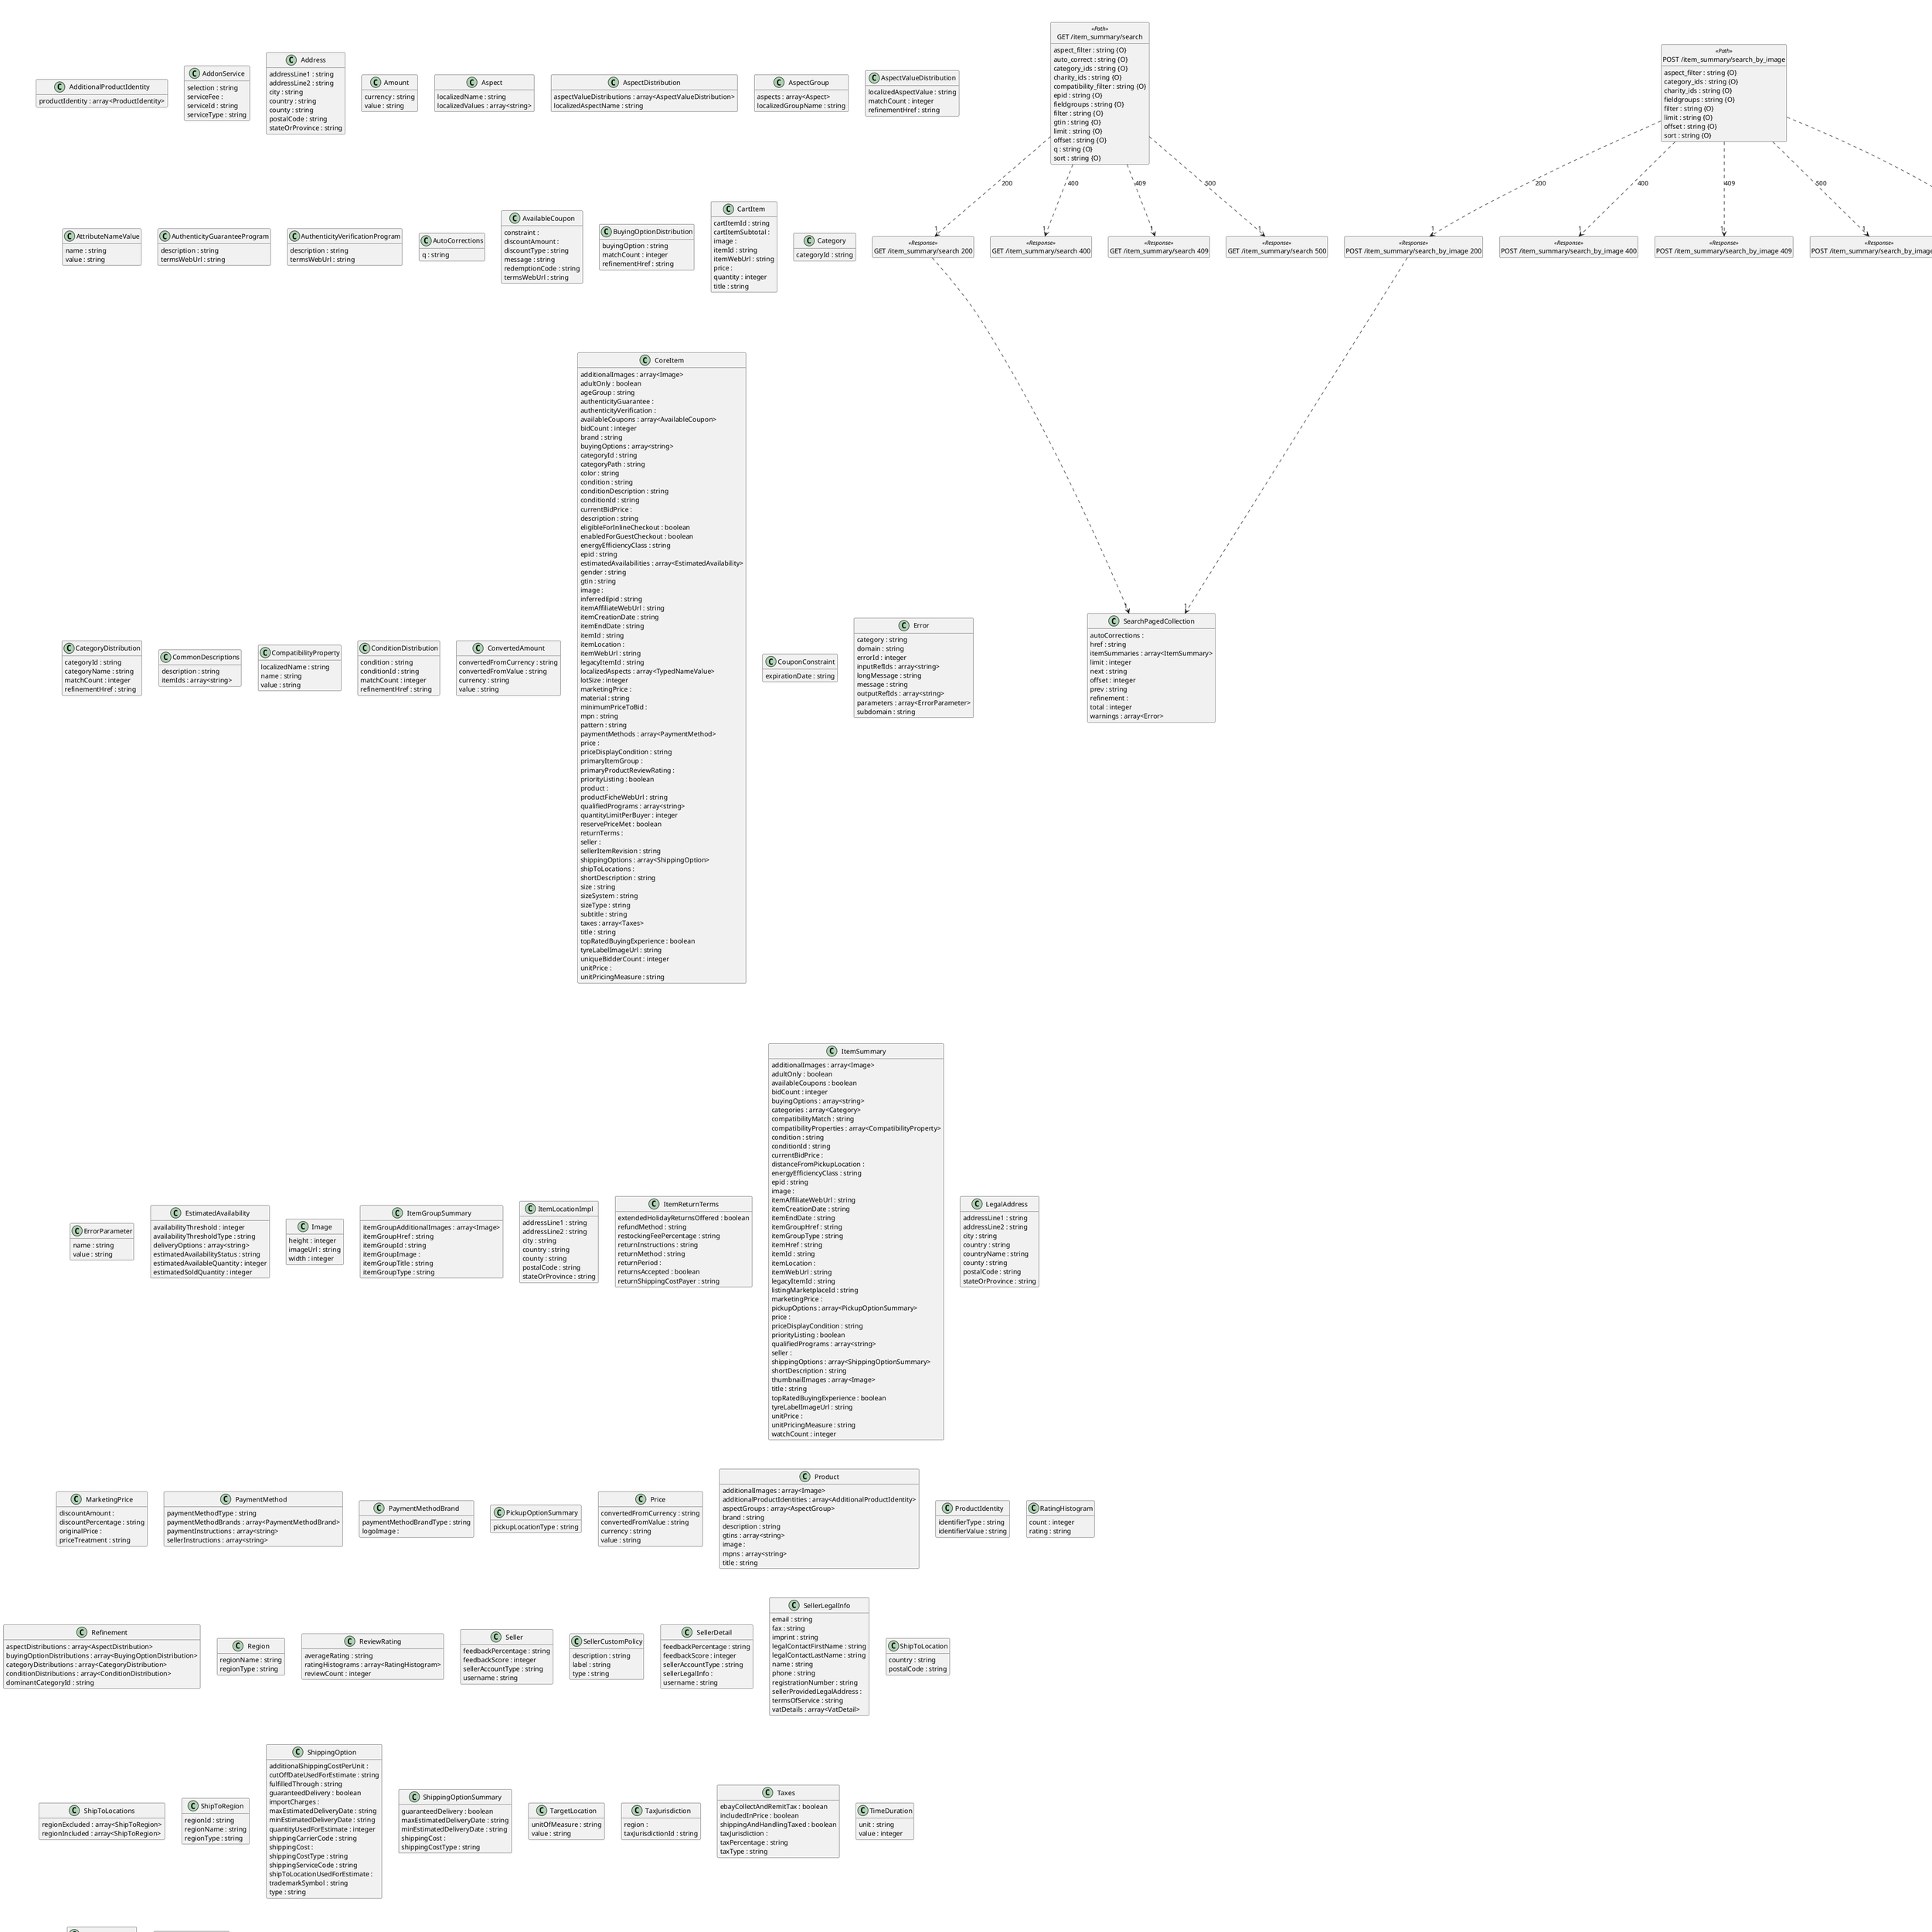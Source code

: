 @startuml OpenApi Type diagram

hide <<Path>> circle
hide <<Response>> circle
hide <<Parameter>> circle
hide empty methods
hide empty fields
set namespaceSeparator none

title Browse API v1.16.0
footer OpenApi Type diagram - futurum.openapi-to-plantuml
class "GET /item_summary/search" <<Path>> {
{field} aspect_filter : string {O}
{field} auto_correct : string {O}
{field} category_ids : string {O}
{field} charity_ids : string {O}
{field} compatibility_filter : string {O}
{field} epid : string {O}
{field} fieldgroups : string {O}
{field} filter : string {O}
{field} gtin : string {O}
{field} limit : string {O}
{field} offset : string {O}
{field} q : string {O}
{field} sort : string {O}
}

class "GET /item_summary/search 200" <<Response>> { }
class "GET /item_summary/search 400" <<Response>> { }
class "GET /item_summary/search 409" <<Response>> { }
class "GET /item_summary/search 500" <<Response>> { }
class "POST /item_summary/search_by_image" <<Path>> {
{field} aspect_filter : string {O}
{field} category_ids : string {O}
{field} charity_ids : string {O}
{field} fieldgroups : string {O}
{field} filter : string {O}
{field} limit : string {O}
{field} offset : string {O}
{field} sort : string {O}
}

class "POST /item_summary/search_by_image 200" <<Response>> { }
class "POST /item_summary/search_by_image 400" <<Response>> { }
class "POST /item_summary/search_by_image 409" <<Response>> { }
class "POST /item_summary/search_by_image 500" <<Response>> { }
class "GET /item/{item_id}" <<Path>> {
{field} fieldgroups : string {O}
{field} item_id : string
}

class "GET /item/{item_id} 200" <<Response>> { }
class "GET /item/{item_id} 400" <<Response>> { }
class "GET /item/{item_id} 404" <<Response>> { }
class "GET /item/{item_id} 409" <<Response>> { }
class "GET /item/{item_id} 500" <<Response>> { }
class "GET /item/get_item_by_legacy_id" <<Path>> {
{field} fieldgroups : string {O}
{field} legacy_item_id : string
{field} legacy_variation_id : string {O}
{field} legacy_variation_sku : string {O}
}

class "GET /item/get_item_by_legacy_id 200" <<Response>> { }
class "GET /item/get_item_by_legacy_id 400" <<Response>> { }
class "GET /item/get_item_by_legacy_id 404" <<Response>> { }
class "GET /item/get_item_by_legacy_id 409" <<Response>> { }
class "GET /item/get_item_by_legacy_id 500" <<Response>> { }
class "GET /item/" <<Path>> {
{field} item_ids : string {O}
{field} item_group_ids : string {O}
}

class "GET /item/ 200" <<Response>> { }
class "GET /item/ 400" <<Response>> { }
class "GET /item/ 404" <<Response>> { }
class "GET /item/ 409" <<Response>> { }
class "GET /item/ 500" <<Response>> { }
class "GET /item/get_items_by_item_group" <<Path>> {
{field} item_group_id : string
}

class "GET /item/get_items_by_item_group 200" <<Response>> { }
class "GET /item/get_items_by_item_group 400" <<Response>> { }
class "GET /item/get_items_by_item_group 404" <<Response>> { }
class "GET /item/get_items_by_item_group 409" <<Response>> { }
class "GET /item/get_items_by_item_group 500" <<Response>> { }
class "POST /item/{item_id}/check_compatibility" <<Path>> {
{field} item_id : string
{field} X-EBAY-C-MARKETPLACE-ID : string
}

class "POST /item/{item_id}/check_compatibility 200" <<Response>> { }
class "POST /item/{item_id}/check_compatibility 400" <<Response>> { }
class "POST /item/{item_id}/check_compatibility 404" <<Response>> { }
class "POST /item/{item_id}/check_compatibility 409" <<Response>> { }
class "POST /item/{item_id}/check_compatibility 500" <<Response>> { }
class "POST /shopping_cart/add_item" <<Path>> {
}

class "POST /shopping_cart/add_item 200" <<Response>> { }
class "POST /shopping_cart/add_item 204" <<Response>> { }
class "POST /shopping_cart/add_item 400" <<Response>> { }
class "POST /shopping_cart/add_item 403" <<Response>> { }
class "POST /shopping_cart/add_item 409" <<Response>> { }
class "POST /shopping_cart/add_item 500" <<Response>> { }
class "GET /shopping_cart/" <<Path>> {
}

class "GET /shopping_cart/ 200" <<Response>> { }
class "GET /shopping_cart/ 204" <<Response>> { }
class "GET /shopping_cart/ 400" <<Response>> { }
class "GET /shopping_cart/ 403" <<Response>> { }
class "GET /shopping_cart/ 404" <<Response>> { }
class "GET /shopping_cart/ 500" <<Response>> { }
class "POST /shopping_cart/remove_item" <<Path>> {
}

class "POST /shopping_cart/remove_item 200" <<Response>> { }
class "POST /shopping_cart/remove_item 204" <<Response>> { }
class "POST /shopping_cart/remove_item 400" <<Response>> { }
class "POST /shopping_cart/remove_item 403" <<Response>> { }
class "POST /shopping_cart/remove_item 409" <<Response>> { }
class "POST /shopping_cart/remove_item 500" <<Response>> { }
class "POST /shopping_cart/update_quantity" <<Path>> {
}

class "POST /shopping_cart/update_quantity 200" <<Response>> { }
class "POST /shopping_cart/update_quantity 400" <<Response>> { }
class "POST /shopping_cart/update_quantity 403" <<Response>> { }
class "POST /shopping_cart/update_quantity 409" <<Response>> { }
class "POST /shopping_cart/update_quantity 500" <<Response>> { }
class "AddCartItemInput" {
{field} itemId : string
{field} quantity : integer
}

class "AdditionalProductIdentity" {
{field} productIdentity : array<ProductIdentity>
}

class "AddonService" {
{field} selection : string
{field} serviceFee : 
{field} serviceId : string
{field} serviceType : string
}

class "Address" {
{field} addressLine1 : string
{field} addressLine2 : string
{field} city : string
{field} country : string
{field} county : string
{field} postalCode : string
{field} stateOrProvince : string
}

class "Amount" {
{field} currency : string
{field} value : string
}

class "Aspect" {
{field} localizedName : string
{field} localizedValues : array<string>
}

class "AspectDistribution" {
{field} aspectValueDistributions : array<AspectValueDistribution>
{field} localizedAspectName : string
}

class "AspectGroup" {
{field} aspects : array<Aspect>
{field} localizedGroupName : string
}

class "AspectValueDistribution" {
{field} localizedAspectValue : string
{field} matchCount : integer
{field} refinementHref : string
}

class "AttributeNameValue" {
{field} name : string
{field} value : string
}

class "AuthenticityGuaranteeProgram" {
{field} description : string
{field} termsWebUrl : string
}

class "AuthenticityVerificationProgram" {
{field} description : string
{field} termsWebUrl : string
}

class "AutoCorrections" {
{field} q : string
}

class "AvailableCoupon" {
{field} constraint : 
{field} discountAmount : 
{field} discountType : string
{field} message : string
{field} redemptionCode : string
{field} termsWebUrl : string
}

class "BuyingOptionDistribution" {
{field} buyingOption : string
{field} matchCount : integer
{field} refinementHref : string
}

class "CartItem" {
{field} cartItemId : string
{field} cartItemSubtotal : 
{field} image : 
{field} itemId : string
{field} itemWebUrl : string
{field} price : 
{field} quantity : integer
{field} title : string
}

class "Category" {
{field} categoryId : string
}

class "CategoryDistribution" {
{field} categoryId : string
{field} categoryName : string
{field} matchCount : integer
{field} refinementHref : string
}

class "CommonDescriptions" {
{field} description : string
{field} itemIds : array<string>
}

class "CompatibilityPayload" {
{field} compatibilityProperties : array<AttributeNameValue>
}

class "CompatibilityProperty" {
{field} localizedName : string
{field} name : string
{field} value : string
}

class "CompatibilityResponse" {
{field} compatibilityStatus : string
{field} warnings : array<Error>
}

class "ConditionDistribution" {
{field} condition : string
{field} conditionId : string
{field} matchCount : integer
{field} refinementHref : string
}

class "ConvertedAmount" {
{field} convertedFromCurrency : string
{field} convertedFromValue : string
{field} currency : string
{field} value : string
}

class "CoreItem" {
{field} additionalImages : array<Image>
{field} adultOnly : boolean
{field} ageGroup : string
{field} authenticityGuarantee : 
{field} authenticityVerification : 
{field} availableCoupons : array<AvailableCoupon>
{field} bidCount : integer
{field} brand : string
{field} buyingOptions : array<string>
{field} categoryId : string
{field} categoryPath : string
{field} color : string
{field} condition : string
{field} conditionDescription : string
{field} conditionId : string
{field} currentBidPrice : 
{field} description : string
{field} eligibleForInlineCheckout : boolean
{field} enabledForGuestCheckout : boolean
{field} energyEfficiencyClass : string
{field} epid : string
{field} estimatedAvailabilities : array<EstimatedAvailability>
{field} gender : string
{field} gtin : string
{field} image : 
{field} inferredEpid : string
{field} itemAffiliateWebUrl : string
{field} itemCreationDate : string
{field} itemEndDate : string
{field} itemId : string
{field} itemLocation : 
{field} itemWebUrl : string
{field} legacyItemId : string
{field} localizedAspects : array<TypedNameValue>
{field} lotSize : integer
{field} marketingPrice : 
{field} material : string
{field} minimumPriceToBid : 
{field} mpn : string
{field} pattern : string
{field} paymentMethods : array<PaymentMethod>
{field} price : 
{field} priceDisplayCondition : string
{field} primaryItemGroup : 
{field} primaryProductReviewRating : 
{field} priorityListing : boolean
{field} product : 
{field} productFicheWebUrl : string
{field} qualifiedPrograms : array<string>
{field} quantityLimitPerBuyer : integer
{field} reservePriceMet : boolean
{field} returnTerms : 
{field} seller : 
{field} sellerItemRevision : string
{field} shippingOptions : array<ShippingOption>
{field} shipToLocations : 
{field} shortDescription : string
{field} size : string
{field} sizeSystem : string
{field} sizeType : string
{field} subtitle : string
{field} taxes : array<Taxes>
{field} title : string
{field} topRatedBuyingExperience : boolean
{field} tyreLabelImageUrl : string
{field} uniqueBidderCount : integer
{field} unitPrice : 
{field} unitPricingMeasure : string
}

class "CouponConstraint" {
{field} expirationDate : string
}

class "Error" {
{field} category : string
{field} domain : string
{field} errorId : integer
{field} inputRefIds : array<string>
{field} longMessage : string
{field} message : string
{field} outputRefIds : array<string>
{field} parameters : array<ErrorParameter>
{field} subdomain : string
}

class "ErrorParameter" {
{field} name : string
{field} value : string
}

class "EstimatedAvailability" {
{field} availabilityThreshold : integer
{field} availabilityThresholdType : string
{field} deliveryOptions : array<string>
{field} estimatedAvailabilityStatus : string
{field} estimatedAvailableQuantity : integer
{field} estimatedSoldQuantity : integer
}

class "Image" {
{field} height : integer
{field} imageUrl : string
{field} width : integer
}

class "Item" {
{field} additionalImages : array<Image>
{field} addonServices : array<AddonService>
{field} adultOnly : boolean
{field} ageGroup : string
{field} authenticityGuarantee : 
{field} authenticityVerification : 
{field} availableCoupons : array<AvailableCoupon>
{field} bidCount : integer
{field} brand : string
{field} buyingOptions : array<string>
{field} categoryId : string
{field} categoryIdPath : string
{field} categoryPath : string
{field} color : string
{field} condition : string
{field} conditionDescription : string
{field} conditionId : string
{field} currentBidPrice : 
{field} description : string
{field} ecoParticipationFee : 
{field} eligibleForInlineCheckout : boolean
{field} enabledForGuestCheckout : boolean
{field} energyEfficiencyClass : string
{field} epid : string
{field} estimatedAvailabilities : array<EstimatedAvailability>
{field} gender : string
{field} gtin : string
{field} image : 
{field} inferredEpid : string
{field} itemAffiliateWebUrl : string
{field} itemCreationDate : string
{field} itemEndDate : string
{field} itemId : string
{field} itemLocation : 
{field} itemWebUrl : string
{field} legacyItemId : string
{field} listingMarketplaceId : string
{field} localizedAspects : array<TypedNameValue>
{field} lotSize : integer
{field} marketingPrice : 
{field} material : string
{field} minimumPriceToBid : 
{field} mpn : string
{field} pattern : string
{field} paymentMethods : array<PaymentMethod>
{field} price : 
{field} priceDisplayCondition : string
{field} primaryItemGroup : 
{field} primaryProductReviewRating : 
{field} priorityListing : boolean
{field} product : 
{field} productFicheWebUrl : string
{field} qualifiedPrograms : array<string>
{field} quantityLimitPerBuyer : integer
{field} reservePriceMet : boolean
{field} returnTerms : 
{field} seller : 
{field} sellerCustomPolicies : array<SellerCustomPolicy>
{field} sellerItemRevision : string
{field} shippingOptions : array<ShippingOption>
{field} shipToLocations : 
{field} shortDescription : string
{field} size : string
{field} sizeSystem : string
{field} sizeType : string
{field} subtitle : string
{field} taxes : array<Taxes>
{field} title : string
{field} topRatedBuyingExperience : boolean
{field} tyreLabelImageUrl : string
{field} uniqueBidderCount : integer
{field} unitPrice : 
{field} unitPricingMeasure : string
{field} warnings : array<Error>
{field} watchCount : integer
}

class "ItemGroup" {
{field} commonDescriptions : array<CommonDescriptions>
{field} items : array<Item>
{field} warnings : array<Error>
}

class "ItemGroupSummary" {
{field} itemGroupAdditionalImages : array<Image>
{field} itemGroupHref : string
{field} itemGroupId : string
{field} itemGroupImage : 
{field} itemGroupTitle : string
{field} itemGroupType : string
}

class "ItemLocationImpl" {
{field} addressLine1 : string
{field} addressLine2 : string
{field} city : string
{field} country : string
{field} county : string
{field} postalCode : string
{field} stateOrProvince : string
}

class "ItemReturnTerms" {
{field} extendedHolidayReturnsOffered : boolean
{field} refundMethod : string
{field} restockingFeePercentage : string
{field} returnInstructions : string
{field} returnMethod : string
{field} returnPeriod : 
{field} returnsAccepted : boolean
{field} returnShippingCostPayer : string
}

class "ItemSummary" {
{field} additionalImages : array<Image>
{field} adultOnly : boolean
{field} availableCoupons : boolean
{field} bidCount : integer
{field} buyingOptions : array<string>
{field} categories : array<Category>
{field} compatibilityMatch : string
{field} compatibilityProperties : array<CompatibilityProperty>
{field} condition : string
{field} conditionId : string
{field} currentBidPrice : 
{field} distanceFromPickupLocation : 
{field} energyEfficiencyClass : string
{field} epid : string
{field} image : 
{field} itemAffiliateWebUrl : string
{field} itemCreationDate : string
{field} itemEndDate : string
{field} itemGroupHref : string
{field} itemGroupType : string
{field} itemHref : string
{field} itemId : string
{field} itemLocation : 
{field} itemWebUrl : string
{field} legacyItemId : string
{field} listingMarketplaceId : string
{field} marketingPrice : 
{field} pickupOptions : array<PickupOptionSummary>
{field} price : 
{field} priceDisplayCondition : string
{field} priorityListing : boolean
{field} qualifiedPrograms : array<string>
{field} seller : 
{field} shippingOptions : array<ShippingOptionSummary>
{field} shortDescription : string
{field} thumbnailImages : array<Image>
{field} title : string
{field} topRatedBuyingExperience : boolean
{field} tyreLabelImageUrl : string
{field} unitPrice : 
{field} unitPricingMeasure : string
{field} watchCount : integer
}

class "Items" {
{field} items : array<CoreItem>
{field} total : integer
{field} warnings : array<Error>
}

class "LegalAddress" {
{field} addressLine1 : string
{field} addressLine2 : string
{field} city : string
{field} country : string
{field} countryName : string
{field} county : string
{field} postalCode : string
{field} stateOrProvince : string
}

class "MarketingPrice" {
{field} discountAmount : 
{field} discountPercentage : string
{field} originalPrice : 
{field} priceTreatment : string
}

class "PaymentMethod" {
{field} paymentMethodType : string
{field} paymentMethodBrands : array<PaymentMethodBrand>
{field} paymentInstructions : array<string>
{field} sellerInstructions : array<string>
}

class "PaymentMethodBrand" {
{field} paymentMethodBrandType : string
{field} logoImage : 
}

class "PickupOptionSummary" {
{field} pickupLocationType : string
}

class "Price" {
{field} convertedFromCurrency : string
{field} convertedFromValue : string
{field} currency : string
{field} value : string
}

class "Product" {
{field} additionalImages : array<Image>
{field} additionalProductIdentities : array<AdditionalProductIdentity>
{field} aspectGroups : array<AspectGroup>
{field} brand : string
{field} description : string
{field} gtins : array<string>
{field} image : 
{field} mpns : array<string>
{field} title : string
}

class "ProductIdentity" {
{field} identifierType : string
{field} identifierValue : string
}

class "RatingHistogram" {
{field} count : integer
{field} rating : string
}

class "Refinement" {
{field} aspectDistributions : array<AspectDistribution>
{field} buyingOptionDistributions : array<BuyingOptionDistribution>
{field} categoryDistributions : array<CategoryDistribution>
{field} conditionDistributions : array<ConditionDistribution>
{field} dominantCategoryId : string
}

class "Region" {
{field} regionName : string
{field} regionType : string
}

class "RemoteShopcartResponse" {
{field} cartItems : array<CartItem>
{field} cartSubtotal : 
{field} cartWebUrl : string
{field} unavailableCartItems : array<CartItem>
{field} warnings : array<Error>
}

class "RemoveCartItemInput" {
{field} cartItemId : string
}

class "ReviewRating" {
{field} averageRating : string
{field} ratingHistograms : array<RatingHistogram>
{field} reviewCount : integer
}

class "SearchByImageRequest" {
{field} image : string
}

class "SearchPagedCollection" {
{field} autoCorrections : 
{field} href : string
{field} itemSummaries : array<ItemSummary>
{field} limit : integer
{field} next : string
{field} offset : integer
{field} prev : string
{field} refinement : 
{field} total : integer
{field} warnings : array<Error>
}

class "Seller" {
{field} feedbackPercentage : string
{field} feedbackScore : integer
{field} sellerAccountType : string
{field} username : string
}

class "SellerCustomPolicy" {
{field} description : string
{field} label : string
{field} type : string
}

class "SellerDetail" {
{field} feedbackPercentage : string
{field} feedbackScore : integer
{field} sellerAccountType : string
{field} sellerLegalInfo : 
{field} username : string
}

class "SellerLegalInfo" {
{field} email : string
{field} fax : string
{field} imprint : string
{field} legalContactFirstName : string
{field} legalContactLastName : string
{field} name : string
{field} phone : string
{field} registrationNumber : string
{field} sellerProvidedLegalAddress : 
{field} termsOfService : string
{field} vatDetails : array<VatDetail>
}

class "ShipToLocation" {
{field} country : string
{field} postalCode : string
}

class "ShipToLocations" {
{field} regionExcluded : array<ShipToRegion>
{field} regionIncluded : array<ShipToRegion>
}

class "ShipToRegion" {
{field} regionId : string
{field} regionName : string
{field} regionType : string
}

class "ShippingOption" {
{field} additionalShippingCostPerUnit : 
{field} cutOffDateUsedForEstimate : string
{field} fulfilledThrough : string
{field} guaranteedDelivery : boolean
{field} importCharges : 
{field} maxEstimatedDeliveryDate : string
{field} minEstimatedDeliveryDate : string
{field} quantityUsedForEstimate : integer
{field} shippingCarrierCode : string
{field} shippingCost : 
{field} shippingCostType : string
{field} shippingServiceCode : string
{field} shipToLocationUsedForEstimate : 
{field} trademarkSymbol : string
{field} type : string
}

class "ShippingOptionSummary" {
{field} guaranteedDelivery : boolean
{field} maxEstimatedDeliveryDate : string
{field} minEstimatedDeliveryDate : string
{field} shippingCost : 
{field} shippingCostType : string
}

class "TargetLocation" {
{field} unitOfMeasure : string
{field} value : string
}

class "TaxJurisdiction" {
{field} region : 
{field} taxJurisdictionId : string
}

class "Taxes" {
{field} ebayCollectAndRemitTax : boolean
{field} includedInPrice : boolean
{field} shippingAndHandlingTaxed : boolean
{field} taxJurisdiction : 
{field} taxPercentage : string
{field} taxType : string
}

class "TimeDuration" {
{field} unit : string
{field} value : integer
}

class "TypedNameValue" {
{field} name : string
{field} type : string
{field} value : string
}

class "UpdateCartItemInput" {
{field} cartItemId : string
{field} quantity : integer
}

class "VatDetail" {
{field} issuingCountry : string
{field} vatId : string
}

"GET /item_summary/search" ..> "1" "GET /item_summary/search 200" : "200"
"GET /item_summary/search 200" ..> "1" "SearchPagedCollection"
"GET /item_summary/search" ..> "1" "GET /item_summary/search 400" : "400"
"GET /item_summary/search" ..> "1" "GET /item_summary/search 409" : "409"
"GET /item_summary/search" ..> "1" "GET /item_summary/search 500" : "500"
"POST /item_summary/search_by_image" ..> "1" "POST /item_summary/search_by_image 200" : "200"
"POST /item_summary/search_by_image 200" ..> "1" "SearchPagedCollection"
"POST /item_summary/search_by_image" ..> "1" "POST /item_summary/search_by_image 400" : "400"
"POST /item_summary/search_by_image" ..> "1" "POST /item_summary/search_by_image 409" : "409"
"POST /item_summary/search_by_image" ..> "1" "POST /item_summary/search_by_image 500" : "500"
"GET /item/{item_id}" ..> "1" "GET /item/{item_id} 200" : "200"
"GET /item/{item_id} 200" ..> "1" "Item"
"GET /item/{item_id}" ..> "1" "GET /item/{item_id} 400" : "400"
"GET /item/{item_id}" ..> "1" "GET /item/{item_id} 404" : "404"
"GET /item/{item_id}" ..> "1" "GET /item/{item_id} 409" : "409"
"GET /item/{item_id}" ..> "1" "GET /item/{item_id} 500" : "500"
"GET /item/get_item_by_legacy_id" ..> "1" "GET /item/get_item_by_legacy_id 200" : "200"
"GET /item/get_item_by_legacy_id 200" ..> "1" "Item"
"GET /item/get_item_by_legacy_id" ..> "1" "GET /item/get_item_by_legacy_id 400" : "400"
"GET /item/get_item_by_legacy_id" ..> "1" "GET /item/get_item_by_legacy_id 404" : "404"
"GET /item/get_item_by_legacy_id" ..> "1" "GET /item/get_item_by_legacy_id 409" : "409"
"GET /item/get_item_by_legacy_id" ..> "1" "GET /item/get_item_by_legacy_id 500" : "500"
"GET /item/" ..> "1" "GET /item/ 200" : "200"
"GET /item/ 200" ..> "1" "Items"
"GET /item/" ..> "1" "GET /item/ 400" : "400"
"GET /item/" ..> "1" "GET /item/ 404" : "404"
"GET /item/" ..> "1" "GET /item/ 409" : "409"
"GET /item/" ..> "1" "GET /item/ 500" : "500"
"GET /item/get_items_by_item_group" ..> "1" "GET /item/get_items_by_item_group 200" : "200"
"GET /item/get_items_by_item_group 200" ..> "1" "ItemGroup"
"GET /item/get_items_by_item_group" ..> "1" "GET /item/get_items_by_item_group 400" : "400"
"GET /item/get_items_by_item_group" ..> "1" "GET /item/get_items_by_item_group 404" : "404"
"GET /item/get_items_by_item_group" ..> "1" "GET /item/get_items_by_item_group 409" : "409"
"GET /item/get_items_by_item_group" ..> "1" "GET /item/get_items_by_item_group 500" : "500"
"POST /item/{item_id}/check_compatibility" ..> "1" "POST /item/{item_id}/check_compatibility 200" : "200"
"POST /item/{item_id}/check_compatibility 200" ..> "1" "CompatibilityResponse"
"POST /item/{item_id}/check_compatibility" ..> "1" "POST /item/{item_id}/check_compatibility 400" : "400"
"POST /item/{item_id}/check_compatibility" ..> "1" "POST /item/{item_id}/check_compatibility 404" : "404"
"POST /item/{item_id}/check_compatibility" ..> "1" "POST /item/{item_id}/check_compatibility 409" : "409"
"POST /item/{item_id}/check_compatibility" ..> "1" "POST /item/{item_id}/check_compatibility 500" : "500"
"POST /shopping_cart/add_item" ..> "1" "POST /shopping_cart/add_item 200" : "200"
"POST /shopping_cart/add_item 200" ..> "1" "RemoteShopcartResponse"
"POST /shopping_cart/add_item" ..> "1" "POST /shopping_cart/add_item 204" : "204"
"POST /shopping_cart/add_item" ..> "1" "POST /shopping_cart/add_item 400" : "400"
"POST /shopping_cart/add_item" ..> "1" "POST /shopping_cart/add_item 403" : "403"
"POST /shopping_cart/add_item" ..> "1" "POST /shopping_cart/add_item 409" : "409"
"POST /shopping_cart/add_item" ..> "1" "POST /shopping_cart/add_item 500" : "500"
"GET /shopping_cart/" ..> "1" "GET /shopping_cart/ 200" : "200"
"GET /shopping_cart/ 200" ..> "1" "RemoteShopcartResponse"
"GET /shopping_cart/" ..> "1" "GET /shopping_cart/ 204" : "204"
"GET /shopping_cart/" ..> "1" "GET /shopping_cart/ 400" : "400"
"GET /shopping_cart/" ..> "1" "GET /shopping_cart/ 403" : "403"
"GET /shopping_cart/" ..> "1" "GET /shopping_cart/ 404" : "404"
"GET /shopping_cart/" ..> "1" "GET /shopping_cart/ 500" : "500"
"POST /shopping_cart/remove_item" ..> "1" "POST /shopping_cart/remove_item 200" : "200"
"POST /shopping_cart/remove_item 200" ..> "1" "RemoteShopcartResponse"
"POST /shopping_cart/remove_item" ..> "1" "POST /shopping_cart/remove_item 204" : "204"
"POST /shopping_cart/remove_item" ..> "1" "POST /shopping_cart/remove_item 400" : "400"
"POST /shopping_cart/remove_item" ..> "1" "POST /shopping_cart/remove_item 403" : "403"
"POST /shopping_cart/remove_item" ..> "1" "POST /shopping_cart/remove_item 409" : "409"
"POST /shopping_cart/remove_item" ..> "1" "POST /shopping_cart/remove_item 500" : "500"
"POST /shopping_cart/update_quantity" ..> "1" "POST /shopping_cart/update_quantity 200" : "200"
"POST /shopping_cart/update_quantity 200" ..> "1" "RemoteShopcartResponse"
"POST /shopping_cart/update_quantity" ..> "1" "POST /shopping_cart/update_quantity 400" : "400"
"POST /shopping_cart/update_quantity" ..> "1" "POST /shopping_cart/update_quantity 403" : "403"
"POST /shopping_cart/update_quantity" ..> "1" "POST /shopping_cart/update_quantity 409" : "409"
"POST /shopping_cart/update_quantity" ..> "1" "POST /shopping_cart/update_quantity 500" : "500"
"POST /item_summary/search_by_image" ..> "1" "SearchByImageRequest"
"POST /item/{item_id}/check_compatibility" ..> "1" "CompatibilityPayload"
"POST /shopping_cart/add_item" ..> "1" "AddCartItemInput"
"POST /shopping_cart/remove_item" ..> "1" "RemoveCartItemInput"
"POST /shopping_cart/update_quantity" ..> "1" "UpdateCartItemInput"


@enduml